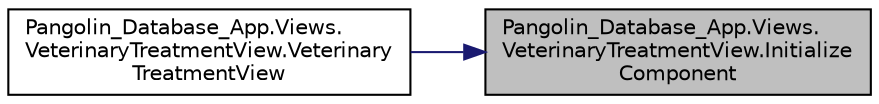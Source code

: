 digraph "Pangolin_Database_App.Views.VeterinaryTreatmentView.InitializeComponent"
{
 // LATEX_PDF_SIZE
  edge [fontname="Helvetica",fontsize="10",labelfontname="Helvetica",labelfontsize="10"];
  node [fontname="Helvetica",fontsize="10",shape=record];
  rankdir="RL";
  Node1 [label="Pangolin_Database_App.Views.\lVeterinaryTreatmentView.Initialize\lComponent",height=0.2,width=0.4,color="black", fillcolor="grey75", style="filled", fontcolor="black",tooltip="InitializeComponent"];
  Node1 -> Node2 [dir="back",color="midnightblue",fontsize="10",style="solid"];
  Node2 [label="Pangolin_Database_App.Views.\lVeterinaryTreatmentView.Veterinary\lTreatmentView",height=0.2,width=0.4,color="black", fillcolor="white", style="filled",URL="$class_pangolin___database___app_1_1_views_1_1_veterinary_treatment_view.html#aa12eefbe3538f99b6799d6c4fc296ad8",tooltip=" "];
}

